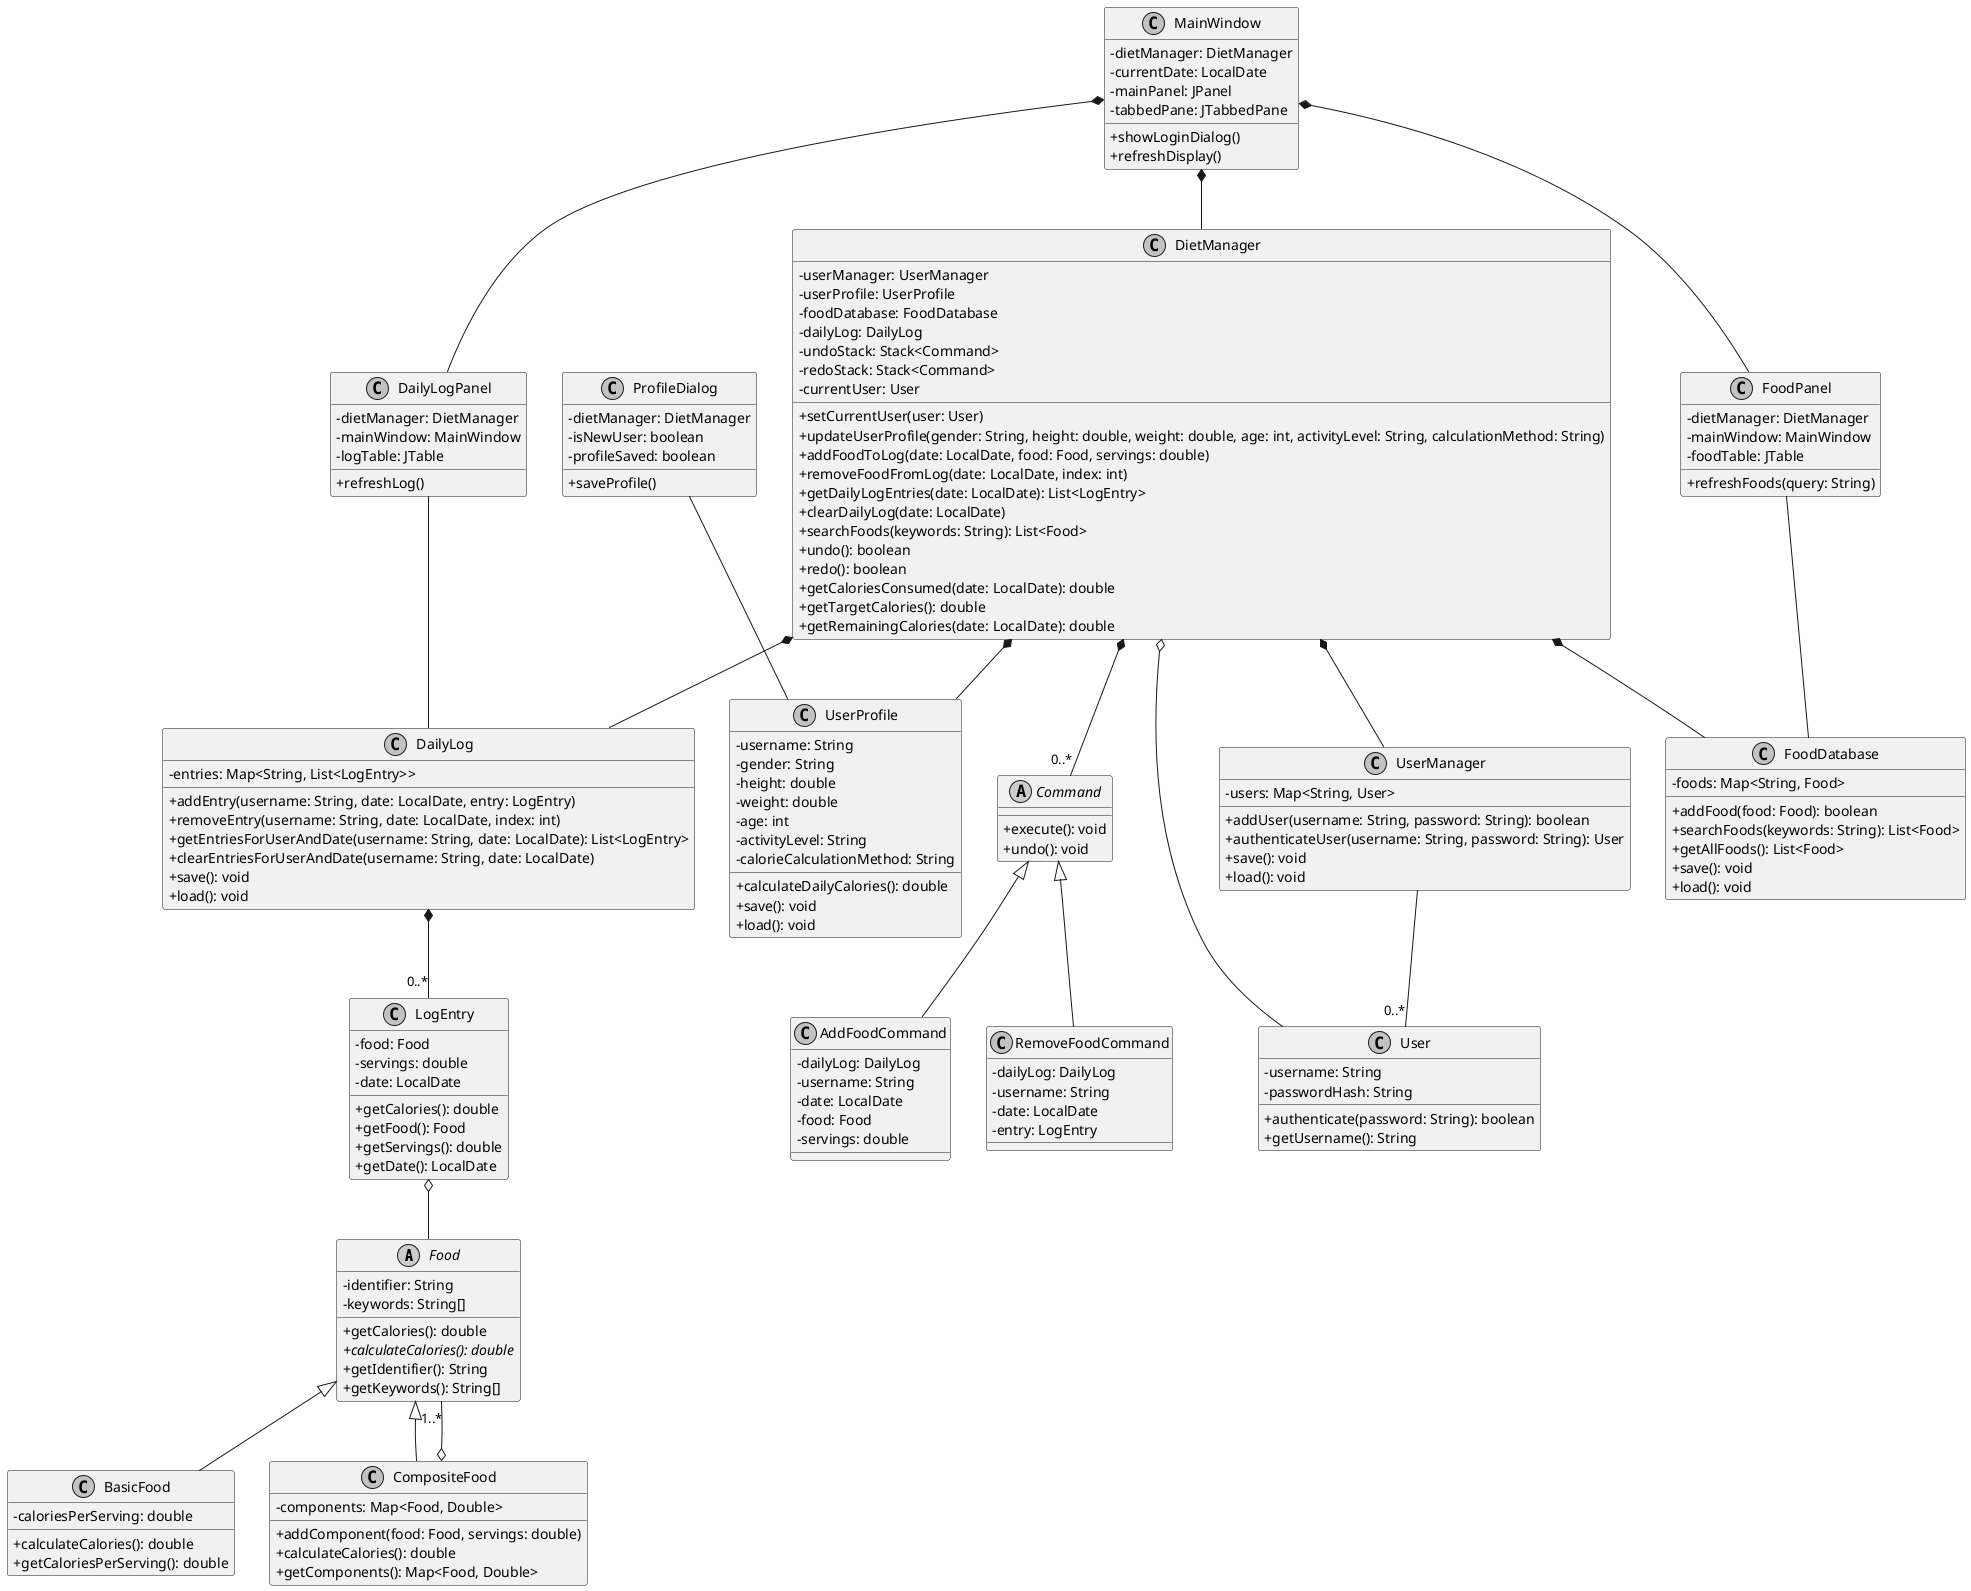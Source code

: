 
@startuml DietManagerSystem

' Style configurations
skinparam classAttributeIconSize 0
skinparam monochrome true
skinparam shadowing false

' Abstract Classes and Interfaces
abstract class Food {
  -identifier: String
  -keywords: String[]
  +getCalories(): double
  +{abstract} calculateCalories(): double
  +getIdentifier(): String
  +getKeywords(): String[]
}

abstract class Command {
  +execute(): void
  +undo(): void
}

' Core Classes
class DietManager {
  -userManager: UserManager
  -userProfile: UserProfile
  -foodDatabase: FoodDatabase
  -dailyLog: DailyLog
  -undoStack: Stack<Command>
  -redoStack: Stack<Command>
  -currentUser: User
  +setCurrentUser(user: User)
  +updateUserProfile(gender: String, height: double, weight: double, age: int, activityLevel: String, calculationMethod: String)
  +addFoodToLog(date: LocalDate, food: Food, servings: double)
  +removeFoodFromLog(date: LocalDate, index: int)
  +getDailyLogEntries(date: LocalDate): List<LogEntry>
  +clearDailyLog(date: LocalDate)
  +searchFoods(keywords: String): List<Food>
  +undo(): boolean
  +redo(): boolean
  +getCaloriesConsumed(date: LocalDate): double
  +getTargetCalories(): double
  +getRemainingCalories(date: LocalDate): double
}

class BasicFood {
  -caloriesPerServing: double
  +calculateCalories(): double
  +getCaloriesPerServing(): double
}

class CompositeFood {
  -components: Map<Food, Double>
  +addComponent(food: Food, servings: double)
  +calculateCalories(): double
  +getComponents(): Map<Food, Double>
}

class UserProfile {
  -username: String
  -gender: String
  -height: double
  -weight: double
  -age: int
  -activityLevel: String
  -calorieCalculationMethod: String
  +calculateDailyCalories(): double
  +save(): void
  +load(): void
}

class DailyLog {
  -entries: Map<String, List<LogEntry>>
  +addEntry(username: String, date: LocalDate, entry: LogEntry)
  +removeEntry(username: String, date: LocalDate, index: int)
  +getEntriesForUserAndDate(username: String, date: LocalDate): List<LogEntry>
  +clearEntriesForUserAndDate(username: String, date: LocalDate)
  +save(): void
  +load(): void
}

class LogEntry {
  -food: Food
  -servings: double
  -date: LocalDate
  +getCalories(): double
  +getFood(): Food
  +getServings(): double
  +getDate(): LocalDate
}

class User {
  -username: String
  -passwordHash: String
  +authenticate(password: String): boolean
  +getUsername(): String
}

class UserManager {
  -users: Map<String, User>
  +addUser(username: String, password: String): boolean
  +authenticateUser(username: String, password: String): User
  +save(): void
  +load(): void
}

class FoodDatabase {
  -foods: Map<String, Food>
  +addFood(food: Food): boolean
  +searchFoods(keywords: String): List<Food>
  +getAllFoods(): List<Food>
  +save(): void
  +load(): void
}

' UI Classes
class MainWindow {
  -dietManager: DietManager
  -currentDate: LocalDate
  -mainPanel: JPanel
  -tabbedPane: JTabbedPane
  +showLoginDialog()
  +refreshDisplay()
}

class FoodPanel {
  -dietManager: DietManager
  -mainWindow: MainWindow
  -foodTable: JTable
  +refreshFoods(query: String)
}

class DailyLogPanel {
  -dietManager: DietManager
  -mainWindow: MainWindow
  -logTable: JTable
  +refreshLog()
}

class ProfileDialog {
  -dietManager: DietManager
  -isNewUser: boolean
  -profileSaved: boolean
  +saveProfile()
}

' Command Pattern Classes
class AddFoodCommand {
  -dailyLog: DailyLog
  -username: String
  -date: LocalDate
  -food: Food
  -servings: double
}

class RemoveFoodCommand {
  -dailyLog: DailyLog
  -username: String
  -date: LocalDate
  -entry: LogEntry
}

' Relationships
DietManager *-- UserManager
DietManager *-- UserProfile
DietManager *-- FoodDatabase
DietManager *-- DailyLog
DietManager o-- User
DietManager *-- "0..*" Command

Food <|-- BasicFood
Food <|-- CompositeFood
CompositeFood o-- "1..*" Food

Command <|-- AddFoodCommand
Command <|-- RemoveFoodCommand

DailyLog *-- "0..*" LogEntry
LogEntry o-- Food

MainWindow *-- DietManager
MainWindow *-- FoodPanel
MainWindow *-- DailyLogPanel

FoodPanel -- FoodDatabase
DailyLogPanel -- DailyLog

UserManager -- "0..*" User
ProfileDialog -- UserProfile

@enduml
